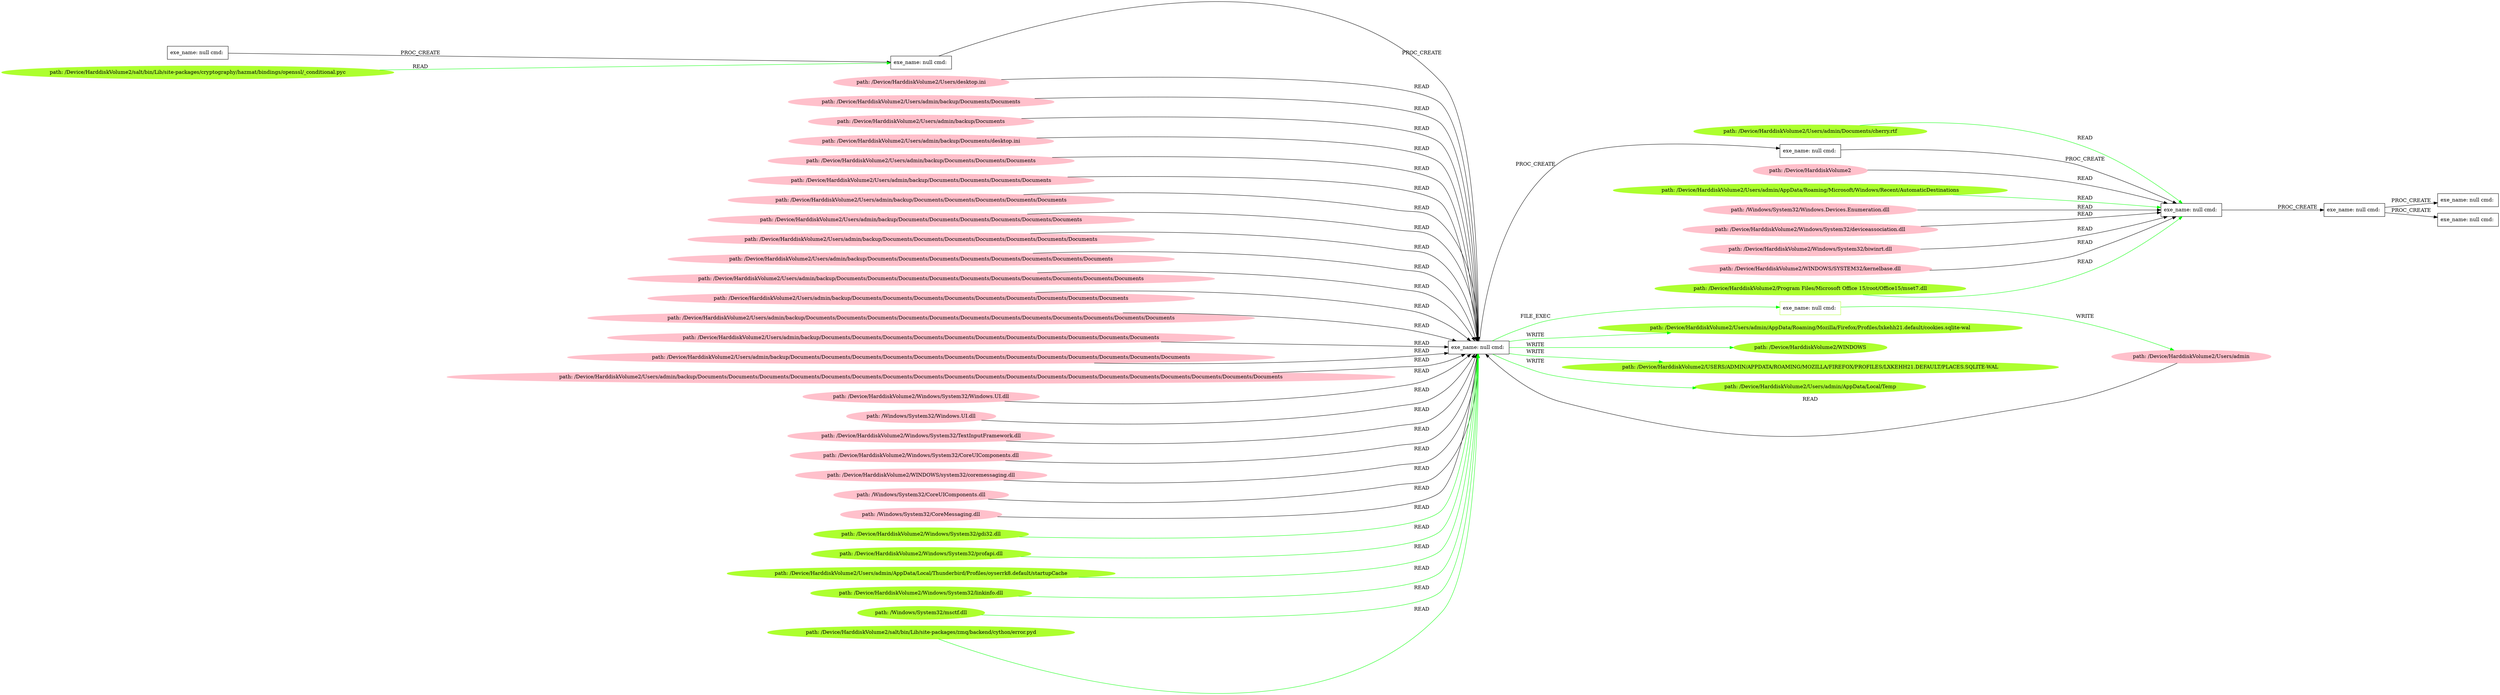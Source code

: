 digraph {
	rankdir=LR
	46 [label="exe_name: null cmd: " color=black shape=box style=solid]
	59 [label="exe_name: null cmd: " color=greenyellow shape=box style=solid]
	46 -> 59 [label=FILE_EXEC color=green]
	15 [label="exe_name: null cmd: " color=black shape=box style=solid]
	5 [label="exe_name: null cmd: " color=black shape=box style=solid]
	15 -> 5 [label=PROC_CREATE color=black]
	5 [label="exe_name: null cmd: " color=black shape=box style=solid]
	46 [label="exe_name: null cmd: " color=black shape=box style=solid]
	5 -> 46 [label=PROC_CREATE color=black]
	45 [label="path: /Device/HarddiskVolume2/Users/admin" color=pink shape=oval style=filled]
	46 [label="exe_name: null cmd: " color=black shape=box style=solid]
	45 -> 46 [label=READ color=black]
	29 [label="path: /Device/HarddiskVolume2/Users/desktop.ini" color=pink shape=oval style=filled]
	46 [label="exe_name: null cmd: " color=black shape=box style=solid]
	29 -> 46 [label=READ color=black]
	14 [label="path: /Device/HarddiskVolume2/Users/admin/backup/Documents/Documents" color=pink shape=oval style=filled]
	46 [label="exe_name: null cmd: " color=black shape=box style=solid]
	14 -> 46 [label=READ color=black]
	7 [label="path: /Device/HarddiskVolume2/Users/admin/backup/Documents" color=pink shape=oval style=filled]
	46 [label="exe_name: null cmd: " color=black shape=box style=solid]
	7 -> 46 [label=READ color=black]
	39 [label="path: /Device/HarddiskVolume2/Users/admin/backup/Documents/desktop.ini" color=pink shape=oval style=filled]
	46 [label="exe_name: null cmd: " color=black shape=box style=solid]
	39 -> 46 [label=READ color=black]
	17 [label="path: /Device/HarddiskVolume2/Users/admin/backup/Documents/Documents/Documents" color=pink shape=oval style=filled]
	46 [label="exe_name: null cmd: " color=black shape=box style=solid]
	17 -> 46 [label=READ color=black]
	32 [label="path: /Device/HarddiskVolume2/Users/admin/backup/Documents/Documents/Documents/Documents" color=pink shape=oval style=filled]
	46 [label="exe_name: null cmd: " color=black shape=box style=solid]
	32 -> 46 [label=READ color=black]
	10 [label="path: /Device/HarddiskVolume2/Users/admin/backup/Documents/Documents/Documents/Documents/Documents" color=pink shape=oval style=filled]
	46 [label="exe_name: null cmd: " color=black shape=box style=solid]
	10 -> 46 [label=READ color=black]
	18 [label="path: /Device/HarddiskVolume2/Users/admin/backup/Documents/Documents/Documents/Documents/Documents/Documents" color=pink shape=oval style=filled]
	46 [label="exe_name: null cmd: " color=black shape=box style=solid]
	18 -> 46 [label=READ color=black]
	11 [label="path: /Device/HarddiskVolume2/Users/admin/backup/Documents/Documents/Documents/Documents/Documents/Documents/Documents" color=pink shape=oval style=filled]
	46 [label="exe_name: null cmd: " color=black shape=box style=solid]
	11 -> 46 [label=READ color=black]
	19 [label="path: /Device/HarddiskVolume2/Users/admin/backup/Documents/Documents/Documents/Documents/Documents/Documents/Documents/Documents" color=pink shape=oval style=filled]
	46 [label="exe_name: null cmd: " color=black shape=box style=solid]
	19 -> 46 [label=READ color=black]
	26 [label="path: /Device/HarddiskVolume2/Users/admin/backup/Documents/Documents/Documents/Documents/Documents/Documents/Documents/Documents/Documents/Documents" color=pink shape=oval style=filled]
	46 [label="exe_name: null cmd: " color=black shape=box style=solid]
	26 -> 46 [label=READ color=black]
	40 [label="path: /Device/HarddiskVolume2/Users/admin/backup/Documents/Documents/Documents/Documents/Documents/Documents/Documents/Documents/Documents" color=pink shape=oval style=filled]
	46 [label="exe_name: null cmd: " color=black shape=box style=solid]
	40 -> 46 [label=READ color=black]
	22 [label="path: /Device/HarddiskVolume2/Users/admin/backup/Documents/Documents/Documents/Documents/Documents/Documents/Documents/Documents/Documents/Documents/Documents/Documents" color=pink shape=oval style=filled]
	46 [label="exe_name: null cmd: " color=black shape=box style=solid]
	22 -> 46 [label=READ color=black]
	43 [label="path: /Device/HarddiskVolume2/Users/admin/backup/Documents/Documents/Documents/Documents/Documents/Documents/Documents/Documents/Documents/Documents/Documents" color=pink shape=oval style=filled]
	46 [label="exe_name: null cmd: " color=black shape=box style=solid]
	43 -> 46 [label=READ color=black]
	8 [label="path: /Device/HarddiskVolume2/Users/admin/backup/Documents/Documents/Documents/Documents/Documents/Documents/Documents/Documents/Documents/Documents/Documents/Documents/Documents" color=pink shape=oval style=filled]
	46 [label="exe_name: null cmd: " color=black shape=box style=solid]
	8 -> 46 [label=READ color=black]
	24 [label="path: /Device/HarddiskVolume2/Users/admin/backup/Documents/Documents/Documents/Documents/Documents/Documents/Documents/Documents/Documents/Documents/Documents/Documents/Documents/Documents/Documents/Documents/Documents/Documents/Documents" color=pink shape=oval style=filled]
	46 [label="exe_name: null cmd: " color=black shape=box style=solid]
	24 -> 46 [label=READ color=black]
	4 [label="path: /Device/HarddiskVolume2/Windows/System32/Windows.UI.dll" color=pink shape=oval style=filled]
	46 [label="exe_name: null cmd: " color=black shape=box style=solid]
	4 -> 46 [label=READ color=black]
	42 [label="path: /Windows/System32/Windows.UI.dll" color=pink shape=oval style=filled]
	46 [label="exe_name: null cmd: " color=black shape=box style=solid]
	42 -> 46 [label=READ color=black]
	16 [label="path: /Device/HarddiskVolume2/Windows/System32/TextInputFramework.dll" color=pink shape=oval style=filled]
	46 [label="exe_name: null cmd: " color=black shape=box style=solid]
	16 -> 46 [label=READ color=black]
	30 [label="path: /Device/HarddiskVolume2/Windows/System32/CoreUIComponents.dll" color=pink shape=oval style=filled]
	46 [label="exe_name: null cmd: " color=black shape=box style=solid]
	30 -> 46 [label=READ color=black]
	9 [label="path: /Device/HarddiskVolume2/WINDOWS/system32/coremessaging.dll" color=pink shape=oval style=filled]
	46 [label="exe_name: null cmd: " color=black shape=box style=solid]
	9 -> 46 [label=READ color=black]
	20 [label="path: /Windows/System32/CoreUIComponents.dll" color=pink shape=oval style=filled]
	46 [label="exe_name: null cmd: " color=black shape=box style=solid]
	20 -> 46 [label=READ color=black]
	41 [label="path: /Windows/System32/CoreMessaging.dll" color=pink shape=oval style=filled]
	46 [label="exe_name: null cmd: " color=black shape=box style=solid]
	41 -> 46 [label=READ color=black]
	46 [label="exe_name: null cmd: " color=black shape=box style=solid]
	35 [label="exe_name: null cmd: " color=black shape=box style=solid]
	46 -> 35 [label=PROC_CREATE color=black]
	35 [label="exe_name: null cmd: " color=black shape=box style=solid]
	0 [label="exe_name: null cmd: " color=black shape=box style=solid]
	35 -> 0 [label=PROC_CREATE color=black]
	53 [label="path: /Device/HarddiskVolume2" color=pink shape=oval style=filled]
	0 [label="exe_name: null cmd: " color=black shape=box style=solid]
	53 -> 0 [label=READ color=black]
	57 [label="path: /Device/HarddiskVolume2/Windows/System32/gdi32.dll" color=greenyellow shape=oval style=filled]
	46 [label="exe_name: null cmd: " color=black shape=box style=solid]
	57 -> 46 [label=READ color=green]
	68 [label="path: /Device/HarddiskVolume2/Users/admin/AppData/Roaming/Microsoft/Windows/Recent/AutomaticDestinations" color=greenyellow shape=oval style=filled]
	0 [label="exe_name: null cmd: " color=black shape=box style=solid]
	68 -> 0 [label=READ color=green]
	37 [label="path: /Windows/System32/Windows.Devices.Enumeration.dll" color=pink shape=oval style=filled]
	0 [label="exe_name: null cmd: " color=black shape=box style=solid]
	37 -> 0 [label=READ color=black]
	23 [label="path: /Device/HarddiskVolume2/Windows/System32/deviceassociation.dll" color=pink shape=oval style=filled]
	0 [label="exe_name: null cmd: " color=black shape=box style=solid]
	23 -> 0 [label=READ color=black]
	36 [label="path: /Device/HarddiskVolume2/Windows/System32/biwinrt.dll" color=pink shape=oval style=filled]
	0 [label="exe_name: null cmd: " color=black shape=box style=solid]
	36 -> 0 [label=READ color=black]
	49 [label="path: /Device/HarddiskVolume2/WINDOWS/SYSTEM32/kernelbase.dll" color=pink shape=oval style=filled]
	0 [label="exe_name: null cmd: " color=black shape=box style=solid]
	49 -> 0 [label=READ color=black]
	66 [label="path: /Device/HarddiskVolume2/Windows/System32/profapi.dll" color=greenyellow shape=oval style=filled]
	46 [label="exe_name: null cmd: " color=black shape=box style=solid]
	66 -> 46 [label=READ color=green]
	0 [label="exe_name: null cmd: " color=black shape=box style=solid]
	1 [label="exe_name: null cmd: " color=black shape=box style=solid]
	0 -> 1 [label=PROC_CREATE color=black]
	1 [label="exe_name: null cmd: " color=black shape=box style=solid]
	3 [label="exe_name: null cmd: " color=black shape=box style=solid]
	1 -> 3 [label=PROC_CREATE color=black]
	1 [label="exe_name: null cmd: " color=black shape=box style=solid]
	2 [label="exe_name: null cmd: " color=black shape=box style=solid]
	1 -> 2 [label=PROC_CREATE color=black]
	70 [label="path: /Device/HarddiskVolume2/Program Files/Microsoft Office 15/root/Office15/mset7.dll" color=greenyellow shape=oval style=filled]
	0 [label="exe_name: null cmd: " color=black shape=box style=solid]
	70 -> 0 [label=READ color=green]
	69 [label="path: /Device/HarddiskVolume2/Users/admin/Documents/cherry.rtf" color=greenyellow shape=oval style=filled]
	0 [label="exe_name: null cmd: " color=black shape=box style=solid]
	69 -> 0 [label=READ color=green]
	56 [label="path: /Device/HarddiskVolume2/Users/admin/AppData/Local/Thunderbird/Profiles/oyserrk8.default/startupCache" color=greenyellow shape=oval style=filled]
	46 [label="exe_name: null cmd: " color=black shape=box style=solid]
	56 -> 46 [label=READ color=green]
	46 [label="exe_name: null cmd: " color=black shape=box style=solid]
	67 [label="path: /Device/HarddiskVolume2/Users/admin/AppData/Roaming/Mozilla/Firefox/Profiles/lxkehh21.default/cookies.sqlite-wal" color=greenyellow shape=oval style=filled]
	46 -> 67 [label=WRITE color=green]
	59 [label="exe_name: null cmd: " color=greenyellow shape=box style=solid]
	45 [label="path: /Device/HarddiskVolume2/Users/admin" color=pink shape=oval style=filled]
	59 -> 45 [label=WRITE color=green]
	46 [label="exe_name: null cmd: " color=black shape=box style=solid]
	63 [label="path: /Device/HarddiskVolume2/WINDOWS" color=greenyellow shape=oval style=filled]
	46 -> 63 [label=WRITE color=green]
	46 [label="exe_name: null cmd: " color=black shape=box style=solid]
	65 [label="path: /Device/HarddiskVolume2/USERS/ADMIN/APPDATA/ROAMING/MOZILLA/FIREFOX/PROFILES/LXKEHH21.DEFAULT/PLACES.SQLITE-WAL" color=greenyellow shape=oval style=filled]
	46 -> 65 [label=WRITE color=green]
	46 [label="exe_name: null cmd: " color=black shape=box style=solid]
	62 [label="path: /Device/HarddiskVolume2/Users/admin/AppData/Local/Temp" color=greenyellow shape=oval style=filled]
	46 -> 62 [label=WRITE color=green]
	61 [label="path: /Device/HarddiskVolume2/Windows/System32/linkinfo.dll" color=greenyellow shape=oval style=filled]
	46 [label="exe_name: null cmd: " color=black shape=box style=solid]
	61 -> 46 [label=READ color=green]
	64 [label="path: /Windows/System32/msctf.dll" color=greenyellow shape=oval style=filled]
	46 [label="exe_name: null cmd: " color=black shape=box style=solid]
	64 -> 46 [label=READ color=green]
	55 [label="path: /Device/HarddiskVolume2/salt/bin/Lib/site-packages/cryptography/hazmat/bindings/openssl/_conditional.pyc" color=greenyellow shape=oval style=filled]
	5 [label="exe_name: null cmd: " color=black shape=box style=solid]
	55 -> 5 [label=READ color=green]
	58 [label="path: /Device/HarddiskVolume2/salt/bin/Lib/site-packages/zmq/backend/cython/error.pyd" color=greenyellow shape=oval style=filled]
	46 [label="exe_name: null cmd: " color=black shape=box style=solid]
	58 -> 46 [label=READ color=green]
}
